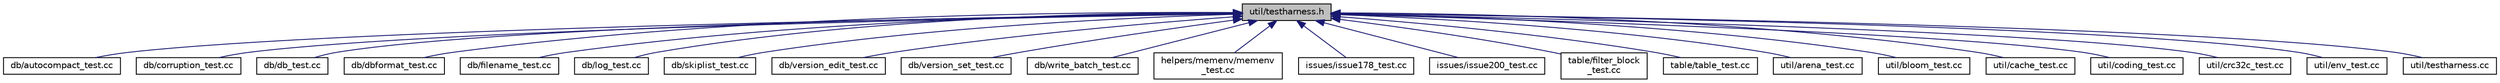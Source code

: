 digraph "util/testharness.h"
{
  edge [fontname="Helvetica",fontsize="10",labelfontname="Helvetica",labelfontsize="10"];
  node [fontname="Helvetica",fontsize="10",shape=record];
  Node1 [label="util/testharness.h",height=0.2,width=0.4,color="black", fillcolor="grey75", style="filled" fontcolor="black"];
  Node1 -> Node2 [dir="back",color="midnightblue",fontsize="10",style="solid"];
  Node2 [label="db/autocompact_test.cc",height=0.2,width=0.4,color="black", fillcolor="white", style="filled",URL="$autocompact__test_8cc.html"];
  Node1 -> Node3 [dir="back",color="midnightblue",fontsize="10",style="solid"];
  Node3 [label="db/corruption_test.cc",height=0.2,width=0.4,color="black", fillcolor="white", style="filled",URL="$corruption__test_8cc.html"];
  Node1 -> Node4 [dir="back",color="midnightblue",fontsize="10",style="solid"];
  Node4 [label="db/db_test.cc",height=0.2,width=0.4,color="black", fillcolor="white", style="filled",URL="$db__test_8cc.html"];
  Node1 -> Node5 [dir="back",color="midnightblue",fontsize="10",style="solid"];
  Node5 [label="db/dbformat_test.cc",height=0.2,width=0.4,color="black", fillcolor="white", style="filled",URL="$dbformat__test_8cc.html"];
  Node1 -> Node6 [dir="back",color="midnightblue",fontsize="10",style="solid"];
  Node6 [label="db/filename_test.cc",height=0.2,width=0.4,color="black", fillcolor="white", style="filled",URL="$filename__test_8cc.html"];
  Node1 -> Node7 [dir="back",color="midnightblue",fontsize="10",style="solid"];
  Node7 [label="db/log_test.cc",height=0.2,width=0.4,color="black", fillcolor="white", style="filled",URL="$log__test_8cc.html"];
  Node1 -> Node8 [dir="back",color="midnightblue",fontsize="10",style="solid"];
  Node8 [label="db/skiplist_test.cc",height=0.2,width=0.4,color="black", fillcolor="white", style="filled",URL="$skiplist__test_8cc.html"];
  Node1 -> Node9 [dir="back",color="midnightblue",fontsize="10",style="solid"];
  Node9 [label="db/version_edit_test.cc",height=0.2,width=0.4,color="black", fillcolor="white", style="filled",URL="$version__edit__test_8cc.html"];
  Node1 -> Node10 [dir="back",color="midnightblue",fontsize="10",style="solid"];
  Node10 [label="db/version_set_test.cc",height=0.2,width=0.4,color="black", fillcolor="white", style="filled",URL="$version__set__test_8cc.html"];
  Node1 -> Node11 [dir="back",color="midnightblue",fontsize="10",style="solid"];
  Node11 [label="db/write_batch_test.cc",height=0.2,width=0.4,color="black", fillcolor="white", style="filled",URL="$write__batch__test_8cc.html"];
  Node1 -> Node12 [dir="back",color="midnightblue",fontsize="10",style="solid"];
  Node12 [label="helpers/memenv/memenv\l_test.cc",height=0.2,width=0.4,color="black", fillcolor="white", style="filled",URL="$memenv__test_8cc.html"];
  Node1 -> Node13 [dir="back",color="midnightblue",fontsize="10",style="solid"];
  Node13 [label="issues/issue178_test.cc",height=0.2,width=0.4,color="black", fillcolor="white", style="filled",URL="$issue178__test_8cc.html"];
  Node1 -> Node14 [dir="back",color="midnightblue",fontsize="10",style="solid"];
  Node14 [label="issues/issue200_test.cc",height=0.2,width=0.4,color="black", fillcolor="white", style="filled",URL="$issue200__test_8cc.html"];
  Node1 -> Node15 [dir="back",color="midnightblue",fontsize="10",style="solid"];
  Node15 [label="table/filter_block\l_test.cc",height=0.2,width=0.4,color="black", fillcolor="white", style="filled",URL="$filter__block__test_8cc.html"];
  Node1 -> Node16 [dir="back",color="midnightblue",fontsize="10",style="solid"];
  Node16 [label="table/table_test.cc",height=0.2,width=0.4,color="black", fillcolor="white", style="filled",URL="$table__test_8cc.html"];
  Node1 -> Node17 [dir="back",color="midnightblue",fontsize="10",style="solid"];
  Node17 [label="util/arena_test.cc",height=0.2,width=0.4,color="black", fillcolor="white", style="filled",URL="$arena__test_8cc.html"];
  Node1 -> Node18 [dir="back",color="midnightblue",fontsize="10",style="solid"];
  Node18 [label="util/bloom_test.cc",height=0.2,width=0.4,color="black", fillcolor="white", style="filled",URL="$bloom__test_8cc.html"];
  Node1 -> Node19 [dir="back",color="midnightblue",fontsize="10",style="solid"];
  Node19 [label="util/cache_test.cc",height=0.2,width=0.4,color="black", fillcolor="white", style="filled",URL="$cache__test_8cc.html"];
  Node1 -> Node20 [dir="back",color="midnightblue",fontsize="10",style="solid"];
  Node20 [label="util/coding_test.cc",height=0.2,width=0.4,color="black", fillcolor="white", style="filled",URL="$coding__test_8cc.html"];
  Node1 -> Node21 [dir="back",color="midnightblue",fontsize="10",style="solid"];
  Node21 [label="util/crc32c_test.cc",height=0.2,width=0.4,color="black", fillcolor="white", style="filled",URL="$crc32c__test_8cc.html"];
  Node1 -> Node22 [dir="back",color="midnightblue",fontsize="10",style="solid"];
  Node22 [label="util/env_test.cc",height=0.2,width=0.4,color="black", fillcolor="white", style="filled",URL="$env__test_8cc.html"];
  Node1 -> Node23 [dir="back",color="midnightblue",fontsize="10",style="solid"];
  Node23 [label="util/testharness.cc",height=0.2,width=0.4,color="black", fillcolor="white", style="filled",URL="$testharness_8cc.html"];
}
